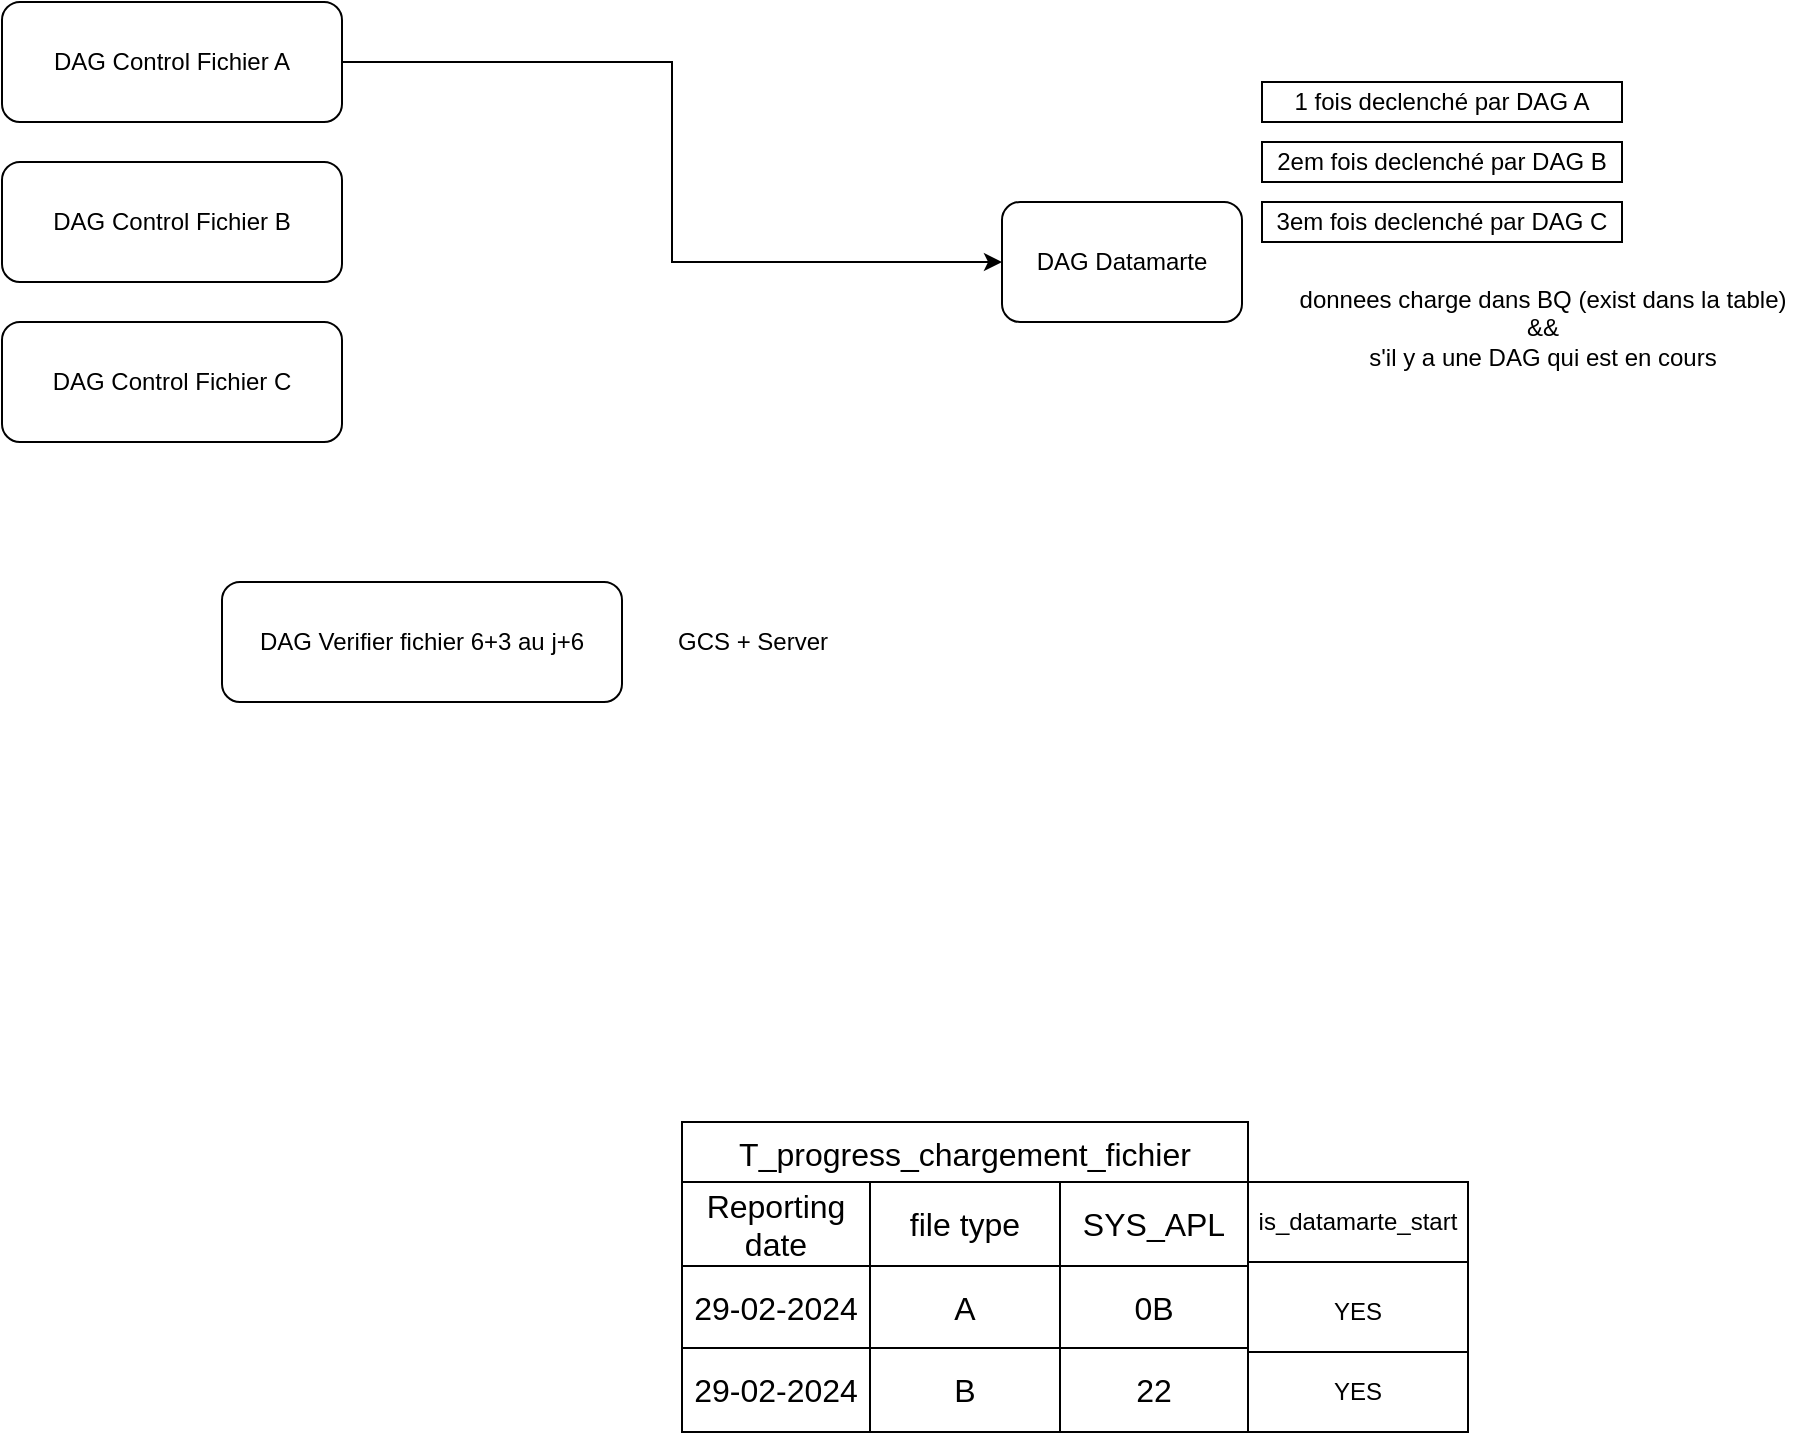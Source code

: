 <mxfile version="24.2.5" type="github">
  <diagram name="Page-1" id="ZBUkuwBRwBMH32Tvxrr0">
    <mxGraphModel dx="855" dy="362" grid="1" gridSize="10" guides="1" tooltips="1" connect="1" arrows="1" fold="1" page="1" pageScale="1" pageWidth="827" pageHeight="1169" math="0" shadow="0">
      <root>
        <mxCell id="0" />
        <mxCell id="1" parent="0" />
        <mxCell id="adzzH29iUu1mLvGQS6G6-1" value="DAG Datamarte" style="rounded=1;whiteSpace=wrap;html=1;" vertex="1" parent="1">
          <mxGeometry x="740" y="320" width="120" height="60" as="geometry" />
        </mxCell>
        <mxCell id="adzzH29iUu1mLvGQS6G6-33" style="edgeStyle=orthogonalEdgeStyle;rounded=0;orthogonalLoop=1;jettySize=auto;html=1;entryX=0;entryY=0.5;entryDx=0;entryDy=0;" edge="1" parent="1" source="adzzH29iUu1mLvGQS6G6-2" target="adzzH29iUu1mLvGQS6G6-1">
          <mxGeometry relative="1" as="geometry" />
        </mxCell>
        <mxCell id="adzzH29iUu1mLvGQS6G6-2" value="DAG Control Fichier A" style="rounded=1;whiteSpace=wrap;html=1;" vertex="1" parent="1">
          <mxGeometry x="240" y="220" width="170" height="60" as="geometry" />
        </mxCell>
        <mxCell id="adzzH29iUu1mLvGQS6G6-4" value="DAG Control Fichier B" style="rounded=1;whiteSpace=wrap;html=1;" vertex="1" parent="1">
          <mxGeometry x="240" y="300" width="170" height="60" as="geometry" />
        </mxCell>
        <mxCell id="adzzH29iUu1mLvGQS6G6-5" value="DAG Control Fichier C" style="rounded=1;whiteSpace=wrap;html=1;" vertex="1" parent="1">
          <mxGeometry x="240" y="380" width="170" height="60" as="geometry" />
        </mxCell>
        <mxCell id="adzzH29iUu1mLvGQS6G6-9" value="1 fois declenché par DAG A" style="rounded=0;whiteSpace=wrap;html=1;" vertex="1" parent="1">
          <mxGeometry x="870" y="260" width="180" height="20" as="geometry" />
        </mxCell>
        <mxCell id="adzzH29iUu1mLvGQS6G6-10" value="2em fois declenché par DAG B" style="rounded=0;whiteSpace=wrap;html=1;" vertex="1" parent="1">
          <mxGeometry x="870" y="290" width="180" height="20" as="geometry" />
        </mxCell>
        <mxCell id="adzzH29iUu1mLvGQS6G6-11" value="3em fois declenché par DAG C" style="rounded=0;whiteSpace=wrap;html=1;" vertex="1" parent="1">
          <mxGeometry x="870" y="320" width="180" height="20" as="geometry" />
        </mxCell>
        <mxCell id="adzzH29iUu1mLvGQS6G6-13" value="T_progress_chargement_fichier" style="shape=table;startSize=30;container=1;collapsible=0;childLayout=tableLayout;strokeColor=default;fontSize=16;" vertex="1" parent="1">
          <mxGeometry x="580" y="780" width="283" height="155" as="geometry" />
        </mxCell>
        <mxCell id="adzzH29iUu1mLvGQS6G6-14" value="" style="shape=tableRow;horizontal=0;startSize=0;swimlaneHead=0;swimlaneBody=0;strokeColor=inherit;top=0;left=0;bottom=0;right=0;collapsible=0;dropTarget=0;fillColor=none;points=[[0,0.5],[1,0.5]];portConstraint=eastwest;fontSize=16;" vertex="1" parent="adzzH29iUu1mLvGQS6G6-13">
          <mxGeometry y="30" width="283" height="42" as="geometry" />
        </mxCell>
        <mxCell id="adzzH29iUu1mLvGQS6G6-15" value="Reporting date" style="shape=partialRectangle;html=1;whiteSpace=wrap;connectable=0;strokeColor=inherit;overflow=hidden;fillColor=none;top=0;left=0;bottom=0;right=0;pointerEvents=1;fontSize=16;" vertex="1" parent="adzzH29iUu1mLvGQS6G6-14">
          <mxGeometry width="94" height="42" as="geometry">
            <mxRectangle width="94" height="42" as="alternateBounds" />
          </mxGeometry>
        </mxCell>
        <mxCell id="adzzH29iUu1mLvGQS6G6-16" value="file type" style="shape=partialRectangle;html=1;whiteSpace=wrap;connectable=0;strokeColor=inherit;overflow=hidden;fillColor=none;top=0;left=0;bottom=0;right=0;pointerEvents=1;fontSize=16;" vertex="1" parent="adzzH29iUu1mLvGQS6G6-14">
          <mxGeometry x="94" width="95" height="42" as="geometry">
            <mxRectangle width="95" height="42" as="alternateBounds" />
          </mxGeometry>
        </mxCell>
        <mxCell id="adzzH29iUu1mLvGQS6G6-17" value="SYS_APL" style="shape=partialRectangle;html=1;whiteSpace=wrap;connectable=0;strokeColor=inherit;overflow=hidden;fillColor=none;top=0;left=0;bottom=0;right=0;pointerEvents=1;fontSize=16;" vertex="1" parent="adzzH29iUu1mLvGQS6G6-14">
          <mxGeometry x="189" width="94" height="42" as="geometry">
            <mxRectangle width="94" height="42" as="alternateBounds" />
          </mxGeometry>
        </mxCell>
        <mxCell id="adzzH29iUu1mLvGQS6G6-18" value="" style="shape=tableRow;horizontal=0;startSize=0;swimlaneHead=0;swimlaneBody=0;strokeColor=inherit;top=0;left=0;bottom=0;right=0;collapsible=0;dropTarget=0;fillColor=none;points=[[0,0.5],[1,0.5]];portConstraint=eastwest;fontSize=16;" vertex="1" parent="adzzH29iUu1mLvGQS6G6-13">
          <mxGeometry y="72" width="283" height="41" as="geometry" />
        </mxCell>
        <mxCell id="adzzH29iUu1mLvGQS6G6-19" value="29-02-2024" style="shape=partialRectangle;html=1;whiteSpace=wrap;connectable=0;strokeColor=inherit;overflow=hidden;fillColor=none;top=0;left=0;bottom=0;right=0;pointerEvents=1;fontSize=16;" vertex="1" parent="adzzH29iUu1mLvGQS6G6-18">
          <mxGeometry width="94" height="41" as="geometry">
            <mxRectangle width="94" height="41" as="alternateBounds" />
          </mxGeometry>
        </mxCell>
        <mxCell id="adzzH29iUu1mLvGQS6G6-20" value="A" style="shape=partialRectangle;html=1;whiteSpace=wrap;connectable=0;strokeColor=inherit;overflow=hidden;fillColor=none;top=0;left=0;bottom=0;right=0;pointerEvents=1;fontSize=16;" vertex="1" parent="adzzH29iUu1mLvGQS6G6-18">
          <mxGeometry x="94" width="95" height="41" as="geometry">
            <mxRectangle width="95" height="41" as="alternateBounds" />
          </mxGeometry>
        </mxCell>
        <mxCell id="adzzH29iUu1mLvGQS6G6-21" value="0B" style="shape=partialRectangle;html=1;whiteSpace=wrap;connectable=0;strokeColor=inherit;overflow=hidden;fillColor=none;top=0;left=0;bottom=0;right=0;pointerEvents=1;fontSize=16;" vertex="1" parent="adzzH29iUu1mLvGQS6G6-18">
          <mxGeometry x="189" width="94" height="41" as="geometry">
            <mxRectangle width="94" height="41" as="alternateBounds" />
          </mxGeometry>
        </mxCell>
        <mxCell id="adzzH29iUu1mLvGQS6G6-22" value="" style="shape=tableRow;horizontal=0;startSize=0;swimlaneHead=0;swimlaneBody=0;strokeColor=inherit;top=0;left=0;bottom=0;right=0;collapsible=0;dropTarget=0;fillColor=none;points=[[0,0.5],[1,0.5]];portConstraint=eastwest;fontSize=16;" vertex="1" parent="adzzH29iUu1mLvGQS6G6-13">
          <mxGeometry y="113" width="283" height="42" as="geometry" />
        </mxCell>
        <mxCell id="adzzH29iUu1mLvGQS6G6-23" value="29-02-2024" style="shape=partialRectangle;html=1;whiteSpace=wrap;connectable=0;strokeColor=inherit;overflow=hidden;fillColor=none;top=0;left=0;bottom=0;right=0;pointerEvents=1;fontSize=16;" vertex="1" parent="adzzH29iUu1mLvGQS6G6-22">
          <mxGeometry width="94" height="42" as="geometry">
            <mxRectangle width="94" height="42" as="alternateBounds" />
          </mxGeometry>
        </mxCell>
        <mxCell id="adzzH29iUu1mLvGQS6G6-24" value="B" style="shape=partialRectangle;html=1;whiteSpace=wrap;connectable=0;strokeColor=inherit;overflow=hidden;fillColor=none;top=0;left=0;bottom=0;right=0;pointerEvents=1;fontSize=16;" vertex="1" parent="adzzH29iUu1mLvGQS6G6-22">
          <mxGeometry x="94" width="95" height="42" as="geometry">
            <mxRectangle width="95" height="42" as="alternateBounds" />
          </mxGeometry>
        </mxCell>
        <mxCell id="adzzH29iUu1mLvGQS6G6-25" value="22" style="shape=partialRectangle;html=1;whiteSpace=wrap;connectable=0;strokeColor=inherit;overflow=hidden;fillColor=none;top=0;left=0;bottom=0;right=0;pointerEvents=1;fontSize=16;" vertex="1" parent="adzzH29iUu1mLvGQS6G6-22">
          <mxGeometry x="189" width="94" height="42" as="geometry">
            <mxRectangle width="94" height="42" as="alternateBounds" />
          </mxGeometry>
        </mxCell>
        <mxCell id="adzzH29iUu1mLvGQS6G6-26" value="is_datamarte_start" style="rounded=0;whiteSpace=wrap;html=1;" vertex="1" parent="1">
          <mxGeometry x="863" y="810" width="110" height="40" as="geometry" />
        </mxCell>
        <mxCell id="adzzH29iUu1mLvGQS6G6-27" value="YES" style="rounded=0;whiteSpace=wrap;html=1;" vertex="1" parent="1">
          <mxGeometry x="863" y="850" width="110" height="50" as="geometry" />
        </mxCell>
        <mxCell id="adzzH29iUu1mLvGQS6G6-28" value="YES" style="rounded=0;whiteSpace=wrap;html=1;" vertex="1" parent="1">
          <mxGeometry x="863" y="895" width="110" height="40" as="geometry" />
        </mxCell>
        <mxCell id="adzzH29iUu1mLvGQS6G6-30" value="donnees charge dans BQ (exist dans la table)&lt;br&gt;&amp;amp;&amp;amp;&lt;div&gt;s&#39;il y a une DAG qui est en cours&lt;/div&gt;" style="text;html=1;align=center;verticalAlign=middle;resizable=0;points=[];autosize=1;strokeColor=none;fillColor=none;" vertex="1" parent="1">
          <mxGeometry x="875" y="353" width="270" height="60" as="geometry" />
        </mxCell>
        <mxCell id="adzzH29iUu1mLvGQS6G6-31" value="DAG Verifier fichier 6+3 au j+6" style="rounded=1;whiteSpace=wrap;html=1;" vertex="1" parent="1">
          <mxGeometry x="350" y="510" width="200" height="60" as="geometry" />
        </mxCell>
        <mxCell id="adzzH29iUu1mLvGQS6G6-34" value="GCS + Server" style="text;html=1;align=center;verticalAlign=middle;resizable=0;points=[];autosize=1;strokeColor=none;fillColor=none;" vertex="1" parent="1">
          <mxGeometry x="565" y="525" width="100" height="30" as="geometry" />
        </mxCell>
      </root>
    </mxGraphModel>
  </diagram>
</mxfile>
